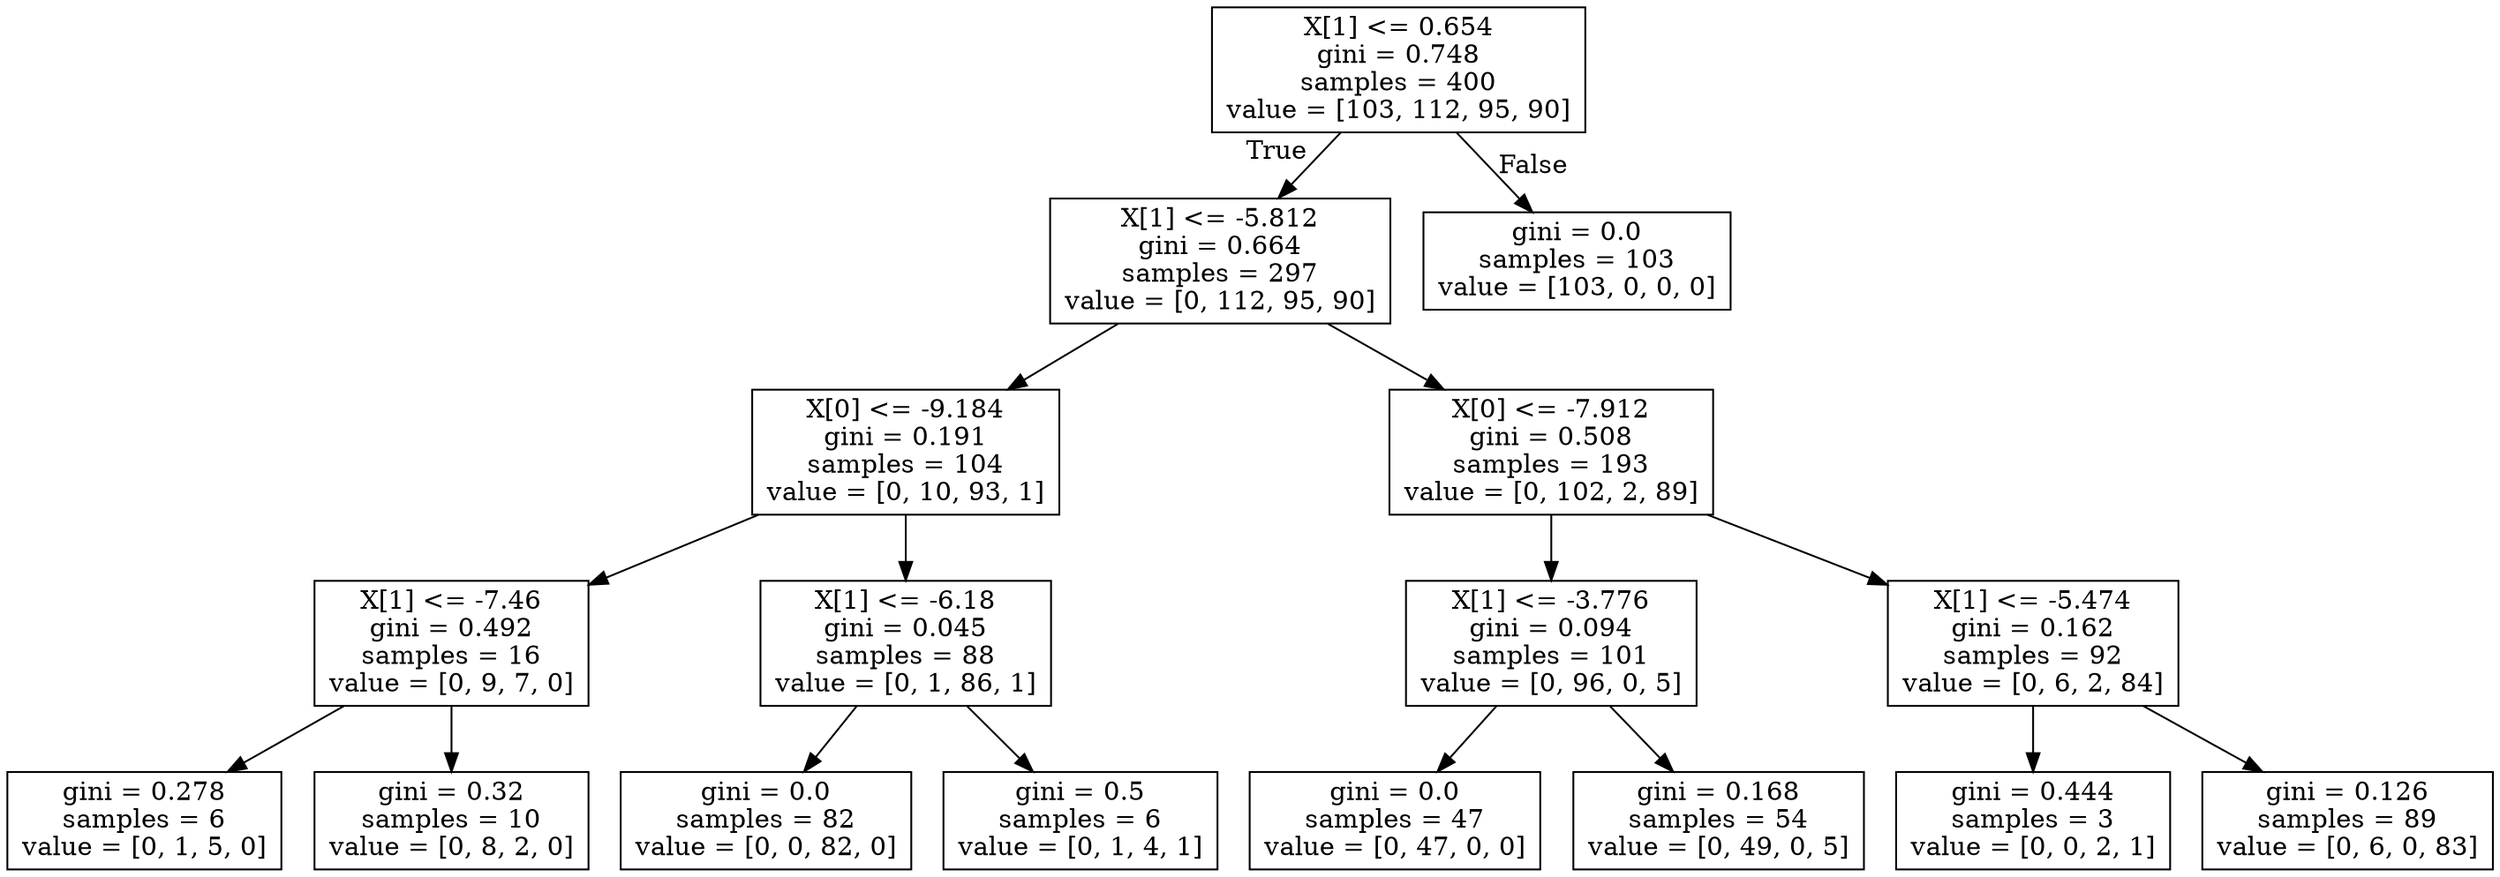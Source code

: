 digraph Tree {
node [shape=box] ;
0 [label="X[1] <= 0.654\ngini = 0.748\nsamples = 400\nvalue = [103, 112, 95, 90]"] ;
1 [label="X[1] <= -5.812\ngini = 0.664\nsamples = 297\nvalue = [0, 112, 95, 90]"] ;
0 -> 1 [labeldistance=2.5, labelangle=45, headlabel="True"] ;
2 [label="X[0] <= -9.184\ngini = 0.191\nsamples = 104\nvalue = [0, 10, 93, 1]"] ;
1 -> 2 ;
3 [label="X[1] <= -7.46\ngini = 0.492\nsamples = 16\nvalue = [0, 9, 7, 0]"] ;
2 -> 3 ;
4 [label="gini = 0.278\nsamples = 6\nvalue = [0, 1, 5, 0]"] ;
3 -> 4 ;
5 [label="gini = 0.32\nsamples = 10\nvalue = [0, 8, 2, 0]"] ;
3 -> 5 ;
6 [label="X[1] <= -6.18\ngini = 0.045\nsamples = 88\nvalue = [0, 1, 86, 1]"] ;
2 -> 6 ;
7 [label="gini = 0.0\nsamples = 82\nvalue = [0, 0, 82, 0]"] ;
6 -> 7 ;
8 [label="gini = 0.5\nsamples = 6\nvalue = [0, 1, 4, 1]"] ;
6 -> 8 ;
9 [label="X[0] <= -7.912\ngini = 0.508\nsamples = 193\nvalue = [0, 102, 2, 89]"] ;
1 -> 9 ;
10 [label="X[1] <= -3.776\ngini = 0.094\nsamples = 101\nvalue = [0, 96, 0, 5]"] ;
9 -> 10 ;
11 [label="gini = 0.0\nsamples = 47\nvalue = [0, 47, 0, 0]"] ;
10 -> 11 ;
12 [label="gini = 0.168\nsamples = 54\nvalue = [0, 49, 0, 5]"] ;
10 -> 12 ;
13 [label="X[1] <= -5.474\ngini = 0.162\nsamples = 92\nvalue = [0, 6, 2, 84]"] ;
9 -> 13 ;
14 [label="gini = 0.444\nsamples = 3\nvalue = [0, 0, 2, 1]"] ;
13 -> 14 ;
15 [label="gini = 0.126\nsamples = 89\nvalue = [0, 6, 0, 83]"] ;
13 -> 15 ;
16 [label="gini = 0.0\nsamples = 103\nvalue = [103, 0, 0, 0]"] ;
0 -> 16 [labeldistance=2.5, labelangle=-45, headlabel="False"] ;
}